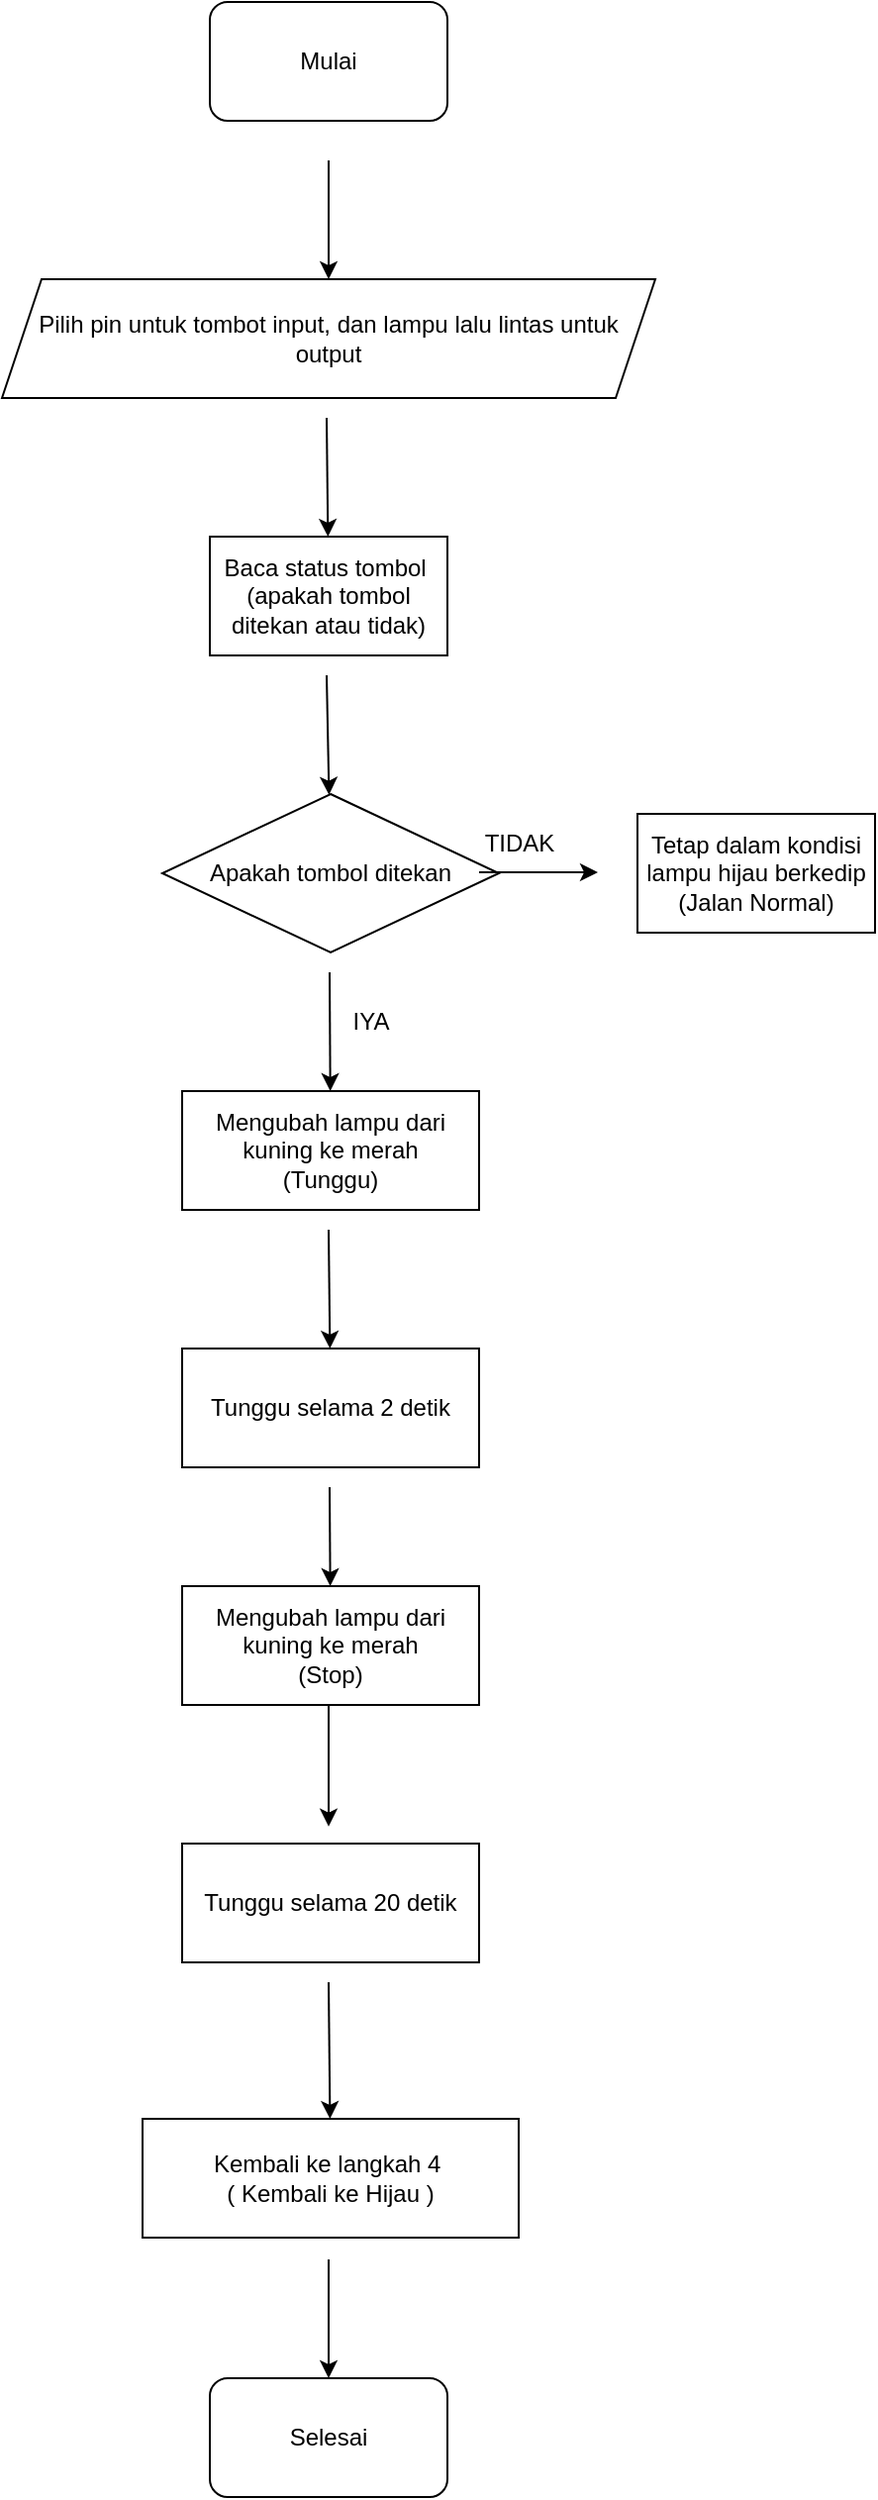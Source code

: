 <mxfile version="24.7.17">
  <diagram name="Page-1" id="wIL4QZO8b2mAC3TQUbmw">
    <mxGraphModel dx="794" dy="446" grid="1" gridSize="10" guides="1" tooltips="1" connect="1" arrows="1" fold="1" page="1" pageScale="1" pageWidth="827" pageHeight="1169" math="0" shadow="0">
      <root>
        <mxCell id="0" />
        <mxCell id="1" parent="0" />
        <mxCell id="1wGuhlJPRhHAfKapVR4Z-1" value="Mulai" style="rounded=1;whiteSpace=wrap;html=1;" vertex="1" parent="1">
          <mxGeometry x="354" y="40" width="120" height="60" as="geometry" />
        </mxCell>
        <mxCell id="1wGuhlJPRhHAfKapVR4Z-2" value="" style="endArrow=classic;html=1;rounded=0;" edge="1" parent="1" target="1wGuhlJPRhHAfKapVR4Z-3">
          <mxGeometry width="50" height="50" relative="1" as="geometry">
            <mxPoint x="414" y="120" as="sourcePoint" />
            <mxPoint x="414" y="180" as="targetPoint" />
          </mxGeometry>
        </mxCell>
        <mxCell id="1wGuhlJPRhHAfKapVR4Z-3" value="Pilih pin untuk tombot input, dan lampu lalu lintas untuk output" style="shape=parallelogram;perimeter=parallelogramPerimeter;whiteSpace=wrap;html=1;fixedSize=1;" vertex="1" parent="1">
          <mxGeometry x="249" y="180" width="330" height="60" as="geometry" />
        </mxCell>
        <mxCell id="1wGuhlJPRhHAfKapVR4Z-4" value="" style="endArrow=classic;html=1;rounded=0;" edge="1" parent="1" target="1wGuhlJPRhHAfKapVR4Z-5">
          <mxGeometry width="50" height="50" relative="1" as="geometry">
            <mxPoint x="413" y="250" as="sourcePoint" />
            <mxPoint x="413" y="310" as="targetPoint" />
          </mxGeometry>
        </mxCell>
        <mxCell id="1wGuhlJPRhHAfKapVR4Z-5" value="Baca status tombol&amp;nbsp;&lt;div&gt;(apakah tombol ditekan atau tidak)&lt;/div&gt;" style="rounded=0;whiteSpace=wrap;html=1;" vertex="1" parent="1">
          <mxGeometry x="354" y="310" width="120" height="60" as="geometry" />
        </mxCell>
        <mxCell id="1wGuhlJPRhHAfKapVR4Z-6" value="" style="endArrow=classic;html=1;rounded=0;" edge="1" parent="1" target="1wGuhlJPRhHAfKapVR4Z-7">
          <mxGeometry width="50" height="50" relative="1" as="geometry">
            <mxPoint x="413" y="380" as="sourcePoint" />
            <mxPoint x="413" y="442.667" as="targetPoint" />
          </mxGeometry>
        </mxCell>
        <mxCell id="1wGuhlJPRhHAfKapVR4Z-7" value="Apakah tombol ditekan" style="rhombus;whiteSpace=wrap;html=1;" vertex="1" parent="1">
          <mxGeometry x="330" y="440" width="170" height="80" as="geometry" />
        </mxCell>
        <mxCell id="1wGuhlJPRhHAfKapVR4Z-8" value="" style="endArrow=classic;html=1;rounded=0;" edge="1" parent="1">
          <mxGeometry width="50" height="50" relative="1" as="geometry">
            <mxPoint x="490" y="479.5" as="sourcePoint" />
            <mxPoint x="550" y="479.5" as="targetPoint" />
          </mxGeometry>
        </mxCell>
        <mxCell id="1wGuhlJPRhHAfKapVR4Z-9" value="" style="endArrow=classic;html=1;rounded=0;" edge="1" parent="1" target="1wGuhlJPRhHAfKapVR4Z-10">
          <mxGeometry width="50" height="50" relative="1" as="geometry">
            <mxPoint x="414.5" y="530" as="sourcePoint" />
            <mxPoint x="414.5" y="600" as="targetPoint" />
          </mxGeometry>
        </mxCell>
        <mxCell id="1wGuhlJPRhHAfKapVR4Z-10" value="Mengubah lampu dari kuning ke merah&lt;div&gt;(Tunggu)&lt;/div&gt;" style="rounded=0;whiteSpace=wrap;html=1;" vertex="1" parent="1">
          <mxGeometry x="340" y="590" width="150" height="60" as="geometry" />
        </mxCell>
        <mxCell id="1wGuhlJPRhHAfKapVR4Z-11" value="Tetap dalam kondisi lampu hijau berkedip&lt;div&gt;(Jalan Normal)&lt;/div&gt;" style="rounded=0;whiteSpace=wrap;html=1;" vertex="1" parent="1">
          <mxGeometry x="570" y="450" width="120" height="60" as="geometry" />
        </mxCell>
        <mxCell id="1wGuhlJPRhHAfKapVR4Z-12" value="" style="endArrow=classic;html=1;rounded=0;" edge="1" parent="1" target="1wGuhlJPRhHAfKapVR4Z-13">
          <mxGeometry width="50" height="50" relative="1" as="geometry">
            <mxPoint x="414" y="660" as="sourcePoint" />
            <mxPoint x="414" y="730" as="targetPoint" />
          </mxGeometry>
        </mxCell>
        <mxCell id="1wGuhlJPRhHAfKapVR4Z-13" value="Tunggu selama 2 detik" style="rounded=0;whiteSpace=wrap;html=1;" vertex="1" parent="1">
          <mxGeometry x="340" y="720" width="150" height="60" as="geometry" />
        </mxCell>
        <mxCell id="1wGuhlJPRhHAfKapVR4Z-14" value="" style="endArrow=classic;html=1;rounded=0;" edge="1" parent="1" target="1wGuhlJPRhHAfKapVR4Z-16">
          <mxGeometry width="50" height="50" relative="1" as="geometry">
            <mxPoint x="414.5" y="790" as="sourcePoint" />
            <mxPoint x="414.5" y="840" as="targetPoint" />
          </mxGeometry>
        </mxCell>
        <mxCell id="1wGuhlJPRhHAfKapVR4Z-16" value="Mengubah lampu dari kuning ke merah&lt;div&gt;(Stop)&lt;/div&gt;" style="rounded=0;whiteSpace=wrap;html=1;" vertex="1" parent="1">
          <mxGeometry x="340" y="840" width="150" height="60" as="geometry" />
        </mxCell>
        <mxCell id="1wGuhlJPRhHAfKapVR4Z-17" value="" style="endArrow=classic;html=1;rounded=0;" edge="1" parent="1">
          <mxGeometry width="50" height="50" relative="1" as="geometry">
            <mxPoint x="414" y="900" as="sourcePoint" />
            <mxPoint x="414" y="961.333" as="targetPoint" />
          </mxGeometry>
        </mxCell>
        <mxCell id="1wGuhlJPRhHAfKapVR4Z-18" value="Tunggu selama 20 detik" style="rounded=0;whiteSpace=wrap;html=1;" vertex="1" parent="1">
          <mxGeometry x="340" y="970" width="150" height="60" as="geometry" />
        </mxCell>
        <mxCell id="1wGuhlJPRhHAfKapVR4Z-19" value="" style="endArrow=classic;html=1;rounded=0;" edge="1" parent="1" target="1wGuhlJPRhHAfKapVR4Z-20">
          <mxGeometry width="50" height="50" relative="1" as="geometry">
            <mxPoint x="414" y="1040" as="sourcePoint" />
            <mxPoint x="414" y="1110" as="targetPoint" />
          </mxGeometry>
        </mxCell>
        <mxCell id="1wGuhlJPRhHAfKapVR4Z-20" value="Kembali ke langkah 4&amp;nbsp;&lt;div&gt;( Kembali ke Hijau )&lt;/div&gt;" style="rounded=0;whiteSpace=wrap;html=1;" vertex="1" parent="1">
          <mxGeometry x="320" y="1109" width="190" height="60" as="geometry" />
        </mxCell>
        <mxCell id="1wGuhlJPRhHAfKapVR4Z-21" value="" style="endArrow=classic;html=1;rounded=0;" edge="1" parent="1" target="1wGuhlJPRhHAfKapVR4Z-22">
          <mxGeometry width="50" height="50" relative="1" as="geometry">
            <mxPoint x="414" y="1180" as="sourcePoint" />
            <mxPoint x="414" y="1240" as="targetPoint" />
          </mxGeometry>
        </mxCell>
        <mxCell id="1wGuhlJPRhHAfKapVR4Z-22" value="Selesai" style="rounded=1;whiteSpace=wrap;html=1;" vertex="1" parent="1">
          <mxGeometry x="354" y="1240" width="120" height="60" as="geometry" />
        </mxCell>
        <mxCell id="1wGuhlJPRhHAfKapVR4Z-23" value="TIDAK" style="text;html=1;align=center;verticalAlign=middle;resizable=0;points=[];autosize=1;strokeColor=none;fillColor=none;" vertex="1" parent="1">
          <mxGeometry x="480" y="450" width="60" height="30" as="geometry" />
        </mxCell>
        <mxCell id="1wGuhlJPRhHAfKapVR4Z-24" value="IYA" style="text;html=1;align=center;verticalAlign=middle;resizable=0;points=[];autosize=1;strokeColor=none;fillColor=none;" vertex="1" parent="1">
          <mxGeometry x="415" y="540" width="40" height="30" as="geometry" />
        </mxCell>
      </root>
    </mxGraphModel>
  </diagram>
</mxfile>
